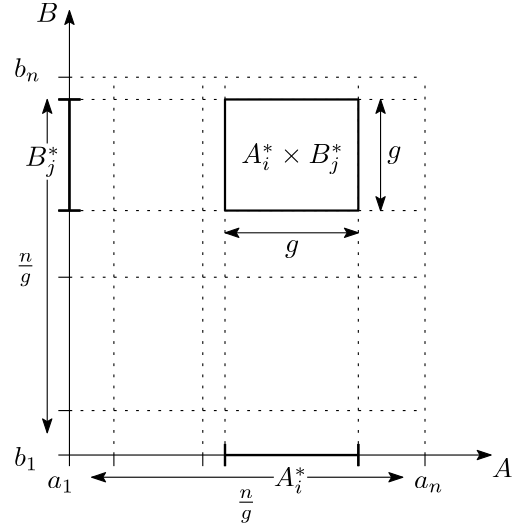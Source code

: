 <?xml version="1.0"?>
<!DOCTYPE ipe SYSTEM "ipe.dtd">
<ipe version="70206" creator="Ipe 7.2.7">
<info created="D:20151202031109" modified="D:20180825171011"/>
<ipestyle name="basic">
<symbol name="arrow/arc(spx)">
<path stroke="sym-stroke" fill="sym-stroke" pen="sym-pen">
0 0 m
-1 0.333 l
-1 -0.333 l
h
</path>
</symbol>
<symbol name="arrow/farc(spx)">
<path stroke="sym-stroke" fill="white" pen="sym-pen">
0 0 m
-1 0.333 l
-1 -0.333 l
h
</path>
</symbol>
<symbol name="arrow/ptarc(spx)">
<path stroke="sym-stroke" fill="sym-stroke" pen="sym-pen">
0 0 m
-1 0.333 l
-0.8 0 l
-1 -0.333 l
h
</path>
</symbol>
<symbol name="arrow/fptarc(spx)">
<path stroke="sym-stroke" fill="white" pen="sym-pen">
0 0 m
-1 0.333 l
-0.8 0 l
-1 -0.333 l
h
</path>
</symbol>
<symbol name="mark/circle(sx)" transformations="translations">
<path fill="sym-stroke">
0.6 0 0 0.6 0 0 e
0.4 0 0 0.4 0 0 e
</path>
</symbol>
<symbol name="mark/disk(sx)" transformations="translations">
<path fill="sym-stroke">
0.6 0 0 0.6 0 0 e
</path>
</symbol>
<symbol name="mark/fdisk(sfx)" transformations="translations">
<group>
<path fill="sym-fill">
0.5 0 0 0.5 0 0 e
</path>
<path fill="sym-stroke" fillrule="eofill">
0.6 0 0 0.6 0 0 e
0.4 0 0 0.4 0 0 e
</path>
</group>
</symbol>
<symbol name="mark/box(sx)" transformations="translations">
<path fill="sym-stroke" fillrule="eofill">
-0.6 -0.6 m
0.6 -0.6 l
0.6 0.6 l
-0.6 0.6 l
h
-0.4 -0.4 m
0.4 -0.4 l
0.4 0.4 l
-0.4 0.4 l
h
</path>
</symbol>
<symbol name="mark/square(sx)" transformations="translations">
<path fill="sym-stroke">
-0.6 -0.6 m
0.6 -0.6 l
0.6 0.6 l
-0.6 0.6 l
h
</path>
</symbol>
<symbol name="mark/fsquare(sfx)" transformations="translations">
<group>
<path fill="sym-fill">
-0.5 -0.5 m
0.5 -0.5 l
0.5 0.5 l
-0.5 0.5 l
h
</path>
<path fill="sym-stroke" fillrule="eofill">
-0.6 -0.6 m
0.6 -0.6 l
0.6 0.6 l
-0.6 0.6 l
h
-0.4 -0.4 m
0.4 -0.4 l
0.4 0.4 l
-0.4 0.4 l
h
</path>
</group>
</symbol>
<symbol name="mark/cross(sx)" transformations="translations">
<group>
<path fill="sym-stroke">
-0.43 -0.57 m
0.57 0.43 l
0.43 0.57 l
-0.57 -0.43 l
h
</path>
<path fill="sym-stroke">
-0.43 0.57 m
0.57 -0.43 l
0.43 -0.57 l
-0.57 0.43 l
h
</path>
</group>
</symbol>
<symbol name="arrow/fnormal(spx)">
<path stroke="sym-stroke" fill="white" pen="sym-pen">
0 0 m
-1 0.333 l
-1 -0.333 l
h
</path>
</symbol>
<symbol name="arrow/pointed(spx)">
<path stroke="sym-stroke" fill="sym-stroke" pen="sym-pen">
0 0 m
-1 0.333 l
-0.8 0 l
-1 -0.333 l
h
</path>
</symbol>
<symbol name="arrow/fpointed(spx)">
<path stroke="sym-stroke" fill="white" pen="sym-pen">
0 0 m
-1 0.333 l
-0.8 0 l
-1 -0.333 l
h
</path>
</symbol>
<symbol name="arrow/linear(spx)">
<path stroke="sym-stroke" pen="sym-pen">
-1 0.333 m
0 0 l
-1 -0.333 l
</path>
</symbol>
<symbol name="arrow/fdouble(spx)">
<path stroke="sym-stroke" fill="white" pen="sym-pen">
0 0 m
-1 0.333 l
-1 -0.333 l
h
-1 0 m
-2 0.333 l
-2 -0.333 l
h
</path>
</symbol>
<symbol name="arrow/double(spx)">
<path stroke="sym-stroke" fill="sym-stroke" pen="sym-pen">
0 0 m
-1 0.333 l
-1 -0.333 l
h
-1 0 m
-2 0.333 l
-2 -0.333 l
h
</path>
</symbol>
<pen name="heavier" value="0.8"/>
<pen name="fat" value="1.2"/>
<pen name="ultrafat" value="2"/>
<symbolsize name="large" value="5"/>
<symbolsize name="small" value="2"/>
<symbolsize name="tiny" value="1.1"/>
<arrowsize name="large" value="10"/>
<arrowsize name="small" value="5"/>
<arrowsize name="tiny" value="3"/>
<color name="red" value="1 0 0"/>
<color name="green" value="0 1 0"/>
<color name="blue" value="0 0 1"/>
<color name="yellow" value="1 1 0"/>
<color name="orange" value="1 0.647 0"/>
<color name="gold" value="1 0.843 0"/>
<color name="purple" value="0.627 0.125 0.941"/>
<color name="gray" value="0.745"/>
<color name="brown" value="0.647 0.165 0.165"/>
<color name="navy" value="0 0 0.502"/>
<color name="pink" value="1 0.753 0.796"/>
<color name="seagreen" value="0.18 0.545 0.341"/>
<color name="turquoise" value="0.251 0.878 0.816"/>
<color name="violet" value="0.933 0.51 0.933"/>
<color name="darkblue" value="0 0 0.545"/>
<color name="darkcyan" value="0 0.545 0.545"/>
<color name="darkgray" value="0.663"/>
<color name="darkgreen" value="0 0.392 0"/>
<color name="darkmagenta" value="0.545 0 0.545"/>
<color name="darkorange" value="1 0.549 0"/>
<color name="darkred" value="0.545 0 0"/>
<color name="lightblue" value="0.678 0.847 0.902"/>
<color name="lightcyan" value="0.878 1 1"/>
<color name="lightgray" value="0.827"/>
<color name="lightgreen" value="0.565 0.933 0.565"/>
<color name="lightyellow" value="1 1 0.878"/>
<dashstyle name="dashed" value="[4] 0"/>
<dashstyle name="dotted" value="[1 3] 0"/>
<dashstyle name="dash dotted" value="[4 2 1 2] 0"/>
<dashstyle name="dash dot dotted" value="[4 2 1 2 1 2] 0"/>
<textsize name="large" value="\large"/>
<textsize name="small" value="\small"/>
<textsize name="tiny" value="\tiny"/>
<textsize name="Large" value="\Large"/>
<textsize name="LARGE" value="\LARGE"/>
<textsize name="huge" value="\huge"/>
<textsize name="Huge" value="\Huge"/>
<textsize name="footnote" value="\footnotesize"/>
<textstyle name="center" begin="\begin{center}" end="\end{center}"/>
<textstyle name="itemize" begin="\begin{itemize}" end="\end{itemize}"/>
<textstyle name="item" begin="\begin{itemize}\item{}" end="\end{itemize}"/>
<gridsize name="4 pts" value="4"/>
<gridsize name="8 pts (~3 mm)" value="8"/>
<gridsize name="16 pts (~6 mm)" value="16"/>
<gridsize name="32 pts (~12 mm)" value="32"/>
<gridsize name="10 pts (~3.5 mm)" value="10"/>
<gridsize name="20 pts (~7 mm)" value="20"/>
<gridsize name="14 pts (~5 mm)" value="14"/>
<gridsize name="28 pts (~10 mm)" value="28"/>
<gridsize name="56 pts (~20 mm)" value="56"/>
<anglesize name="90 deg" value="90"/>
<anglesize name="60 deg" value="60"/>
<anglesize name="45 deg" value="45"/>
<anglesize name="30 deg" value="30"/>
<anglesize name="22.5 deg" value="22.5"/>
<tiling name="falling" angle="-60" step="4" width="1"/>
<tiling name="rising" angle="30" step="4" width="1"/>
</ipestyle>
<page>
<layer name="alpha"/>
<layer name="beta"/>
<layer name="gamma"/>
<layer name="delta"/>
<layer name="epsilon"/>
<view layers="alpha delta epsilon" active="epsilon"/>
<view layers="alpha beta" active="beta"/>
<view layers="alpha gamma delta" active="gamma"/>
<path layer="alpha" stroke="black" arrow="pointed/small">
128 640 m
128 800 l
</path>
<path matrix="0 -1 0.948718 0 -479.179 768" stroke="black" arrow="pointed/small">
128 640 m
128 800 l
</path>
<text matrix="1 0 0 1 -4 0" transformations="translations" pos="120 796" stroke="black" type="label" width="8.057" height="6.808" depth="0" valign="baseline" style="math">B</text>
<text matrix="1 0 0 1 -20 0" transformations="translations" pos="300 632" stroke="black" type="label" width="7.472" height="6.808" depth="0" valign="baseline" style="math">A</text>
<path matrix="1 0 0 1 0 -4" stroke="black">
144 640 m
144 644 l
</path>
<path matrix="1 0 0 1 32 -4" stroke="black">
144 640 m
144 644 l
</path>
<path matrix="1 0 0 1 40 -4" stroke="black">
144 640 m
144 644 l
</path>
<path matrix="1 0 0 1 88 -4" stroke="black">
144 640 m
144 644 l
</path>
<path matrix="1 0 0 1 112 -4" stroke="black">
144 640 m
144 644 l
</path>
<path matrix="1 0 0 1.0625 0 -40" stroke="black" dash="dotted">
184 640 m
184 768 l
</path>
<path matrix="1 0 0 1.0625 0 -40" stroke="black" dash="dotted">
232 640 m
232 768 l
</path>
<path stroke="black">
124 768 m
128 768 l
</path>
<path stroke="black">
124 728 m
128 728 l
</path>
<path matrix="1.23077 0 0 1 -29.5385 0" stroke="black" dash="dotted">
128 728 m
232 728 l
</path>
<path stroke="black">
124 704 m
128 704 l
</path>
<path stroke="black">
124 656 m
128 656 l
</path>
<path stroke="black">
124 776 m
128 776 l
</path>
<path stroke="black" arrow="pointed/small" rarrow="pointed/small">
120 768 m
120 648 l
</path>
<path stroke="black" arrow="pointed/small" rarrow="pointed/small">
136 632 m
248 632 l
</path>
<text matrix="1 0 0 1 0.52808 1.62364" transformations="translations" pos="108 704" stroke="black" type="label" width="7.316" height="6.927" depth="4.79" valign="baseline" style="math"> \frac ng </text>
<text matrix="1 0 0 1 79.9606 -83.4719" transformations="translations" pos="108 704" stroke="black" type="label" width="7.316" height="6.927" depth="4.79" valign="baseline" style="math"> \frac ng </text>
<path stroke="black" dash="dotted">
128 776 m
256 776 l
</path>
<path matrix="1 0 0 1 0 -72" stroke="black" dash="dotted">
128 776 m
256 776 l
</path>
<path matrix="1 0 0 1 0 -120" stroke="black" dash="dotted">
128 776 m
256 776 l
</path>
<path stroke="black" dash="dotted">
176 640 m
176 776 l
</path>
<path stroke="black" dash="dotted">
144 640 m
144 776 l
</path>
<path stroke="black" dash="dotted">
256 640 m
256 776 l
</path>
<path layer="delta" stroke="black" pen="heavier">
184 768 m
184 728 l
232 728 l
232 768 l
h
</path>
<path layer="epsilon" matrix="1 0 0 1.66667 0 -498.667" stroke="black" arrow="pointed/small" rarrow="pointed/small">
240 760 m
240 736 l
</path>
<text matrix="1 0 0 1 134.416 42.9044" transformations="translations" pos="108 704" stroke="black" type="label" width="5.109" height="4.297" depth="1.93" valign="baseline" style="math">g</text>
<text matrix="1 0 0 1 97.6236 9.05616" transformations="translations" pos="108 704" stroke="black" type="label" width="5.109" height="4.297" depth="1.93" valign="baseline" style="math">g</text>
<path matrix="1.5 0 0 1 -104 0" stroke="black" arrow="pointed/small" rarrow="pointed/small">
192 720 m
224 720 l
</path>
<path layer="alpha" stroke="black">
128 640 m
124 640 l
</path>
<path stroke="black">
128 640 m
128 636 l
</path>
<text matrix="1 0 0 1 -4 0" transformations="translations" pos="124 628" stroke="black" type="label" width="9.736" height="4.294" depth="1.49" valign="baseline" style="math">a_1</text>
<text matrix="1 0 0 1 -16 8" transformations="translations" pos="124 628" stroke="black" type="label" width="8.745" height="6.923" depth="1.49" valign="baseline" style="math">b_1</text>
<text matrix="1 0 0 1 -16 148" transformations="translations" pos="124 628" stroke="black" type="label" width="9.699" height="6.923" depth="1.49" valign="baseline" style="math">b_n</text>
<text matrix="1 0 0 1 128 0" transformations="translations" pos="124 628" stroke="black" type="label" width="10.689" height="4.294" depth="1.49" valign="baseline" style="math">a_n</text>
<path layer="gamma" stroke="black">
112 740 m
224 740 l
</path>
<path stroke="black">
224 740 m
224 624 l
</path>
<path matrix="1.09091 0 0 1 -10.1818 0" stroke="black">
112 760 m
200 760 l
</path>
<path stroke="black">
208 760 m
208 624 l
</path>
<text matrix="1 0 0 1 -4 0" transformations="translations" pos="208 616" stroke="black" type="label" width="5.266" height="4.289" depth="0" valign="baseline" style="math">a</text>
<text matrix="1 0 0 1 -4 0" transformations="translations" pos="224 616" stroke="black" type="label" width="8.061" height="7.49" depth="0" valign="baseline" style="math">a&apos;</text>
<text matrix="1 0 0 1 -120 120" transformations="translations" pos="224 616" stroke="black" type="label" width="7.071" height="7.49" depth="0" valign="baseline" style="math">b&apos;</text>
<text matrix="1 0 0 1 -104 140" transformations="translations" pos="208 616" stroke="black" type="label" width="4.276" height="6.918" depth="0" valign="baseline" style="math">b</text>
<path matrix="1 0 0 1 2.05561 -2.20244" stroke="black" fill="black">
220 744 m
220 740 l
224 740 l
224 744 l
h
</path>
<path matrix="1 0 0 1 2.00422 -2.00422" stroke="black" fill="black">
204 764 m
204 760 l
208 760 l
208 764 l
h
</path>
<text layer="epsilon" matrix="1 0 0 1 -2.16632 5.13953" transformations="translations" pos="192 740" stroke="black" type="label" width="36.865" height="6.859" depth="3.95" valign="baseline" style="math">A_i^* \times B_j^*</text>
<path stroke="black" pen="heavier">
128 728 m
128 768 l
</path>
<path matrix="1.0872 0 0 1.0872 -9.7667 -65.4212" fill="white">
112 752 m
112 740 l
124 740 l
124 752 l
h
</path>
<text matrix="1.00189 0 0 1 3.79565 4.15522" transformations="translations" pos="108 740" stroke="black" type="label" width="12.637" height="6.859" depth="3.95" valign="baseline" style="math">B_j^*</text>
<path stroke="black" pen="heavier">
184 640 m
232 640 l
</path>
<path matrix="1 0 0 1 89.5819 -115.228" fill="white">
112 752 m
112 740 l
124 740 l
124 752 l
h
</path>
<text matrix="1 0 0 1 93.5819 -111.228" transformations="translations" pos="108 740" stroke="black" type="label" width="12.052" height="6.863" depth="2.59" valign="baseline" style="math">A_i^*</text>
<path stroke="black" pen="heavier">
124 768 m
132 768 l
</path>
<path stroke="black" pen="heavier">
124 728 m
132 728 l
</path>
<path stroke="black" pen="heavier">
184 644 m
184 636 l
</path>
<path stroke="black" pen="heavier">
232 644 m
232 636 l
</path>
<path stroke="black" pen="heavier">
128 728 m
128 768 l
</path>
<path stroke="black" pen="heavier">
184 640 m
232 640 l
</path>
<path stroke="black" pen="heavier">
124 768 m
132 768 l
</path>
<path stroke="black" pen="heavier">
124 728 m
132 728 l
</path>
<path stroke="black" pen="heavier">
184 644 m
184 636 l
</path>
<path stroke="black" pen="heavier">
232 644 m
232 636 l
</path>
<path layer="beta" stroke="black" pen="heavier" cap="1">
256 640 m
256 640 l
</path>
<path matrix="1 0 0 1 -10.4354 -6.2932" fill="white">
236 688 m
236 676 l
288 676 l
288 688 l
h
</path>
<text matrix="1 0 0 1 -50.5792 4.6353" transformations="translations" pos="280 668" stroke="black" type="label" width="46.657" height="7.473" depth="2.49" valign="baseline" style="math">c=f(x,y)</text>
<use matrix="1 0 0 1 12 4" name="mark/cross(sx)" pos="192 768" size="normal" stroke="black"/>
<path stroke="black" dash="dashed">
184 776 m
232 776 l
232 768 l
256 768 l
256 704 l
232 704 l
232 728 l
184 728 l
184 776 l
</path>
<path matrix="1 0 0 1 -4 0" stroke="black" pen="heavier">
208 772 m
48 0 0 -48 208 724 256 724 a
</path>
<path layer="alpha" matrix="1.23077 0 0 1 -29.5385 40" stroke="black" dash="dotted">
128 728 m
232 728 l
</path>
<use layer="beta" matrix="1 0 0 1 60 -44" name="mark/cross(sx)" pos="192 768" size="normal" stroke="black"/>
<path stroke="black">
252 724 m
48 0 0 -48 204 724 204 772 a
</path>
</page>
<page>
<layer name="axes"/>
<layer name="beta"/>
<layer name="gammabb'"/>
<layer name="delta"/>
<layer name="vd-2-cells"/>
<layer name="bb'-cells"/>
<layer name="vd-labels"/>
<layer name="vd-segments"/>
<layer name="bb'-cells-label-and-arrows"/>
<layer name="bb'-cells-grid"/>
<view layers="axes beta gammabb'" active="gammabb'"/>
<view layers="delta" active="delta"/>
<view layers="delta vd-segments" active="vd-segments"/>
<view layers="axes bb'-cells bb'-cells-grid" active="bb'-cells"/>
<path layer="axes" matrix="1 0 0 0.948718 0 32.8205" stroke="black" arrow="pointed/small">
128 640 m
128 800 l
</path>
<path matrix="0 -1 0.948718 0 -479.179 768" stroke="black" arrow="pointed/small">
128 640 m
128 800 l
</path>
<text matrix="1 0 0 1 -20 0" transformations="translations" pos="300 632" stroke="black" type="label" width="7.472" height="6.808" depth="0" valign="baseline" style="math">A</text>
<path matrix="1 0 0 1 0 -4" stroke="black">
144 640 m
144 644 l
</path>
<path matrix="1 0 0 1 32 -4" stroke="black">
144 640 m
144 644 l
</path>
<path matrix="1 0 0 1 40 -4" stroke="black">
144 640 m
144 644 l
</path>
<path matrix="1 0 0 1 88 -4" stroke="black">
144 640 m
144 644 l
</path>
<path matrix="1 0 0 1 112 -4" stroke="black">
144 640 m
144 644 l
</path>
<path stroke="black" dash="dotted">
184 640 m
184 768 l
</path>
<path stroke="black" dash="dotted">
232 640 m
232 768 l
</path>
<path stroke="black">
124 768 m
128 768 l
</path>
<path matrix="1.23077 0 0 0.991591 -29.5392 -17.5417" stroke="black" dash="dotted">
128 768 m
232 768 l
</path>
<path matrix="1 0 0 1 0 -32" stroke="black">
124 728 m
128 728 l
</path>
<path matrix="1.23077 0 0 1 -29.5385 -32" stroke="black" dash="dotted">
128 728 m
232 728 l
</path>
<path matrix="1 0 0 1 0 -16" stroke="black">
124 704 m
128 704 l
</path>
<path stroke="black">
124 656 m
128 656 l
</path>
<path stroke="black" arrow="pointed/small" rarrow="pointed/small">
136 632 m
248 632 l
</path>
<text matrix="1 0 0 1 0.56687 1.62303" transformations="translations" pos="108 704" stroke="black" type="label" width="7.316" height="6.927" depth="4.79" valign="baseline" style="math"> \frac ng </text>
<text matrix="1 0 0 1 79.9059 -83.3751" transformations="translations" pos="108 704" stroke="black" type="label" width="7.316" height="6.927" depth="4.79" valign="baseline" style="math"> \frac ng </text>
<path matrix="1 0 0 1 0 -8" stroke="black" dash="dotted">
128 776 m
256 776 l
</path>
<path matrix="1 0 0 1 0 -88" stroke="black" dash="dotted">
128 776 m
256 776 l
</path>
<path matrix="1 0 0 1 0 -120" stroke="black" dash="dotted">
128 776 m
256 776 l
</path>
<path matrix="1 0 0 0.941176 0 37.6471" stroke="black" dash="dotted">
176 640 m
176 776 l
</path>
<path matrix="1 0 0 0.941176 0 37.6471" stroke="black" dash="dotted">
144 640 m
144 776 l
</path>
<path matrix="1 0 0 0.941176 0 37.6471" stroke="black" dash="dotted">
256 640 m
256 776 l
</path>
<path stroke="black">
128 640 m
124 640 l
</path>
<path stroke="black">
128 640 m
128 636 l
</path>
<text matrix="1 0 0 1 -4 0" transformations="translations" pos="124 628" stroke="black" type="label" width="9.736" height="4.294" depth="1.49" valign="baseline" style="math">a_1</text>
<text matrix="1 0 0 1 128 0" transformations="translations" pos="124 628" stroke="black" type="label" width="10.689" height="4.294" depth="1.49" valign="baseline" style="math">a_n</text>
<text layer="beta" matrix="1 0 0 1 -4 0" transformations="translations" pos="208 616" stroke="black" type="label" width="5.266" height="4.289" depth="0" valign="baseline" style="math">a</text>
<text layer="axes" matrix="1 0 0 1 -16 12" transformations="translations" pos="124 628" stroke="black" type="label" width="9.736" height="4.294" depth="1.49" valign="baseline" style="math">a_1</text>
<text matrix="1 0 0 1 -16 140" transformations="translations" pos="124 628" stroke="black" type="label" width="10.689" height="4.294" depth="1.49" valign="baseline" style="math">a_n</text>
<path matrix="0 1 -1 0 752 512" stroke="black" arrow="pointed/small" rarrow="pointed/small">
136 632 m
248 632 l
</path>
<text layer="beta" matrix="1 0 0 1 -124 116" transformations="translations" pos="224 616" stroke="black" type="label" width="8.061" height="7.49" depth="0" valign="baseline" style="math">a&apos;</text>
<path matrix="1 0 0 1 -13.9444 -6.20244" stroke="black" fill="black">
220 744 m
220 740 l
224 740 l
224 744 l
h
</path>
<path matrix="1 0 0 1 0.00019271 0.000434" stroke="black">
208 624 m
208 736 l
</path>
<path matrix="1 0 0 1 -0.00013761 -0.00014982" stroke="black">
112 736 m
208 736 l
</path>
<text layer="axes" matrix="1 0 0 1 -184 152" transformations="translations" pos="300 632" stroke="black" type="label" width="7.472" height="6.808" depth="0" valign="baseline" style="math">A</text>
<text layer="vd-labels" matrix="1 0 0 1 -42.5877 -3.35226" transformations="translations" pos="159.772 762.024" stroke="black" type="label" width="31.576" height="6.42" depth="0" valign="baseline">curve 1</text>
<text matrix="1 0 0 1 50.5341 -60.6126" transformations="translations" pos="159.772 762.024" stroke="black" type="label" width="31.576" height="6.42" depth="0" valign="baseline">curve 2</text>
<path layer="vd-2-cells" stroke="black" fill="black" pen="heavier">
197.9 718.963 m
16.0842 0 0 -16.0842 192 704 197.895 689.035 a
</path>
<path matrix="1.05549 0 0 1.01492 -10.8973 -10.7256" fill="black" tiling="rising">
191.868 704.353
186.532 718.335
187.652 719.398
189.203 719.754
191.769 719.998
193.99 719.876
195.534 719.605
196.858 719.245
197.715 718.638
197.715 714.604
197.715 709.837
197.715 704.519
197.715 698.285
197.715 692.234
197.715 689.287 u
</path>
<path matrix="-1.08016 0.00292841 -0.00242952 -1.01321 401.365 1416.84" fill="black">
191.868 704.353
186.532 718.335
187.652 719.398
189.203 719.754
191.769 719.998
193.99 719.876
195.534 719.605
196.858 719.245
197.715 718.638
197.715 714.604
197.715 709.837
197.715 704.519
197.715 698.285
197.715 692.234
197.715 689.287 u
</path>
<path matrix="-0.999986 0.00526246 -0.00526246 -0.999986 387.786 1406.94" stroke="black" fill="black" pen="heavier" tiling="rising">
197.9 718.963 m
16.0842 0 0 -16.0842 192 704 197.895 689.035 a
</path>
<path fill="black" tiling="falling">
176.322 700.804
178.257 695.807
181.129 692.26
188.21 688.455
196.286 688.585
197.715 688.651
197.715 680.989
197.715 672.828
197.715 669.247
197.715 668.831
197.715 665.75
197.715 656.464
197.715 651.18
197.715 646.056
197.715 642.053
197.593 640
190.388 640
184.784 640
180.3 640
178.059 640
176.297 640
176 648.137
176 658.705
176 666.871
176 675.838
176 683.524
176 693.131
176 698.735 u
</path>
<path fill="black" tiling="falling">
176 708.372
176 714.722
176 720.851
176 724.691
176 731.263
176 735.029
176 739.681
176.208 741.064
179.447 736
180.247 733.096
181.709 729.899
184 725.282
184.901 722.401
186.549 719.043
184 718.267
181.451 716.03
179.021 713.339
177.317 710.33
176.39 707.477 u
</path>
<path matrix="1.02583 0 0 1.00033 -4.25804 -0.213403" fill="black">
128.267 640
129.599 662.626
132.065 688
134.295 707.014
137.851 727.922
142.129 744
147.044 755.52
152.066 760.694
156.817 761.452
161.625 759.237
167.208 754.133
171.648 748.477
174.892 744
176.117 741.227
176 724.738
176 714.757
176 709.656
176 694.796
176 694.796
176 675.603
176 659.539
176.062 647.82
176 640.776
176.281 640
174.932 640
165.735 640
155.066 640
146.85 640
140.596 640
132.257 640
129.927 640
128 639.795 u
</path>
<path fill="black" tiling="rising">
128 651.825
128 658.584
128 668.416
128 680.706
128 690.784
128 701.476
128 708.481
128 719.542
128 731.586
128 740.927
128 750.606
128 762.215
128 767.767
127.941 768
137.43 768
147.727 768
157.014 768
171.449 768
180.232 768
185.582 768
186.288 768
186.277 761.811
186.277 751.514
186.277 739.3
186.277 731.729
186.277 729.407
186.277 723.648
186.277 719.688
186.277 719.371
183.015 727.233
180.357 733.047
177.157 739.308
175.411 742.48
170.992 749.512
167.388 753.932
162.41 758.657
157.576 761.276
153.96 761.411
149.548 758.751
147.298 755.58
144 749.923
141.3 742.227
139.281 734.323
137.347 727.462
136.609 721.508
135.748 716.532
133.608 706.501
132.357 697.202
131.413 682.844
130.072 676.267
128 654.198
128 652.547 u
</path>
<path matrix="-1.00314 -0.00181792 0.001696 -1.07525 383.38 1466" fill="black">
128 651.825
128 658.584
128 668.416
128 680.706
128 690.784
128 701.476
128 708.481
128 719.542
128 731.586
128 740.927
128 750.606
128 762.215
128 767.767
127.941 768
137.43 768
147.727 768
157.014 768
171.449 768
180.232 768
185.582 768
186.288 768
186.277 761.811
186.277 751.514
186.277 739.3
186.277 731.729
186.277 729.407
186.277 723.648
186.277 719.688
186.277 719.371
183.015 727.233
180.357 733.047
177.157 739.308
175.411 742.48
170.992 749.512
167.388 753.932
162.41 758.657
157.576 761.276
153.96 761.411
149.548 758.751
147.298 755.58
144 749.923
141.3 742.227
139.281 734.323
137.347 727.462
136.609 721.508
135.748 716.532
133.608 706.501
132.357 697.202
131.413 682.844
130.072 676.267
128 654.198
128 652.547 u
</path>
<path matrix="-1.00453 0.00228753 -0.00218558 -0.999761 386.246 1407.42" fill="black" tiling="rising">
128.267 640
129.599 662.626
132.065 688
134.295 707.014
137.851 727.922
142.129 744
147.044 755.52
152.066 760.694
156.817 761.452
161.625 759.237
167.208 754.133
171.648 748.477
174.892 744
176.117 741.227
176 724.738
176 714.757
176 709.656
176 694.796
176 694.796
176 675.603
176 659.539
176.062 647.82
176 640.776
176.281 640
174.932 640
165.735 640
155.066 640
146.85 640
140.596 640
132.257 640
129.927 640
128 639.795 u
</path>
<path matrix="-0.999981 -0.00614695 0.00614695 -0.999981 379.636 1410.07" fill="black" tiling="falling">
176.322 700.804
178.257 695.807
181.129 692.26
188.21 688.455
196.286 688.585
197.715 688.651
197.715 680.989
197.715 672.828
197.715 669.247
197.715 668.831
197.715 665.75
197.715 656.464
197.715 651.18
197.715 646.056
197.715 642.053
197.593 640
190.388 640
184.784 640
180.3 640
178.059 640
176.297 640
176 648.137
176 658.705
176 666.871
176 675.838
176 683.524
176 693.131
176 698.735 u
</path>
<path matrix="-1 -0.00091513 0.00091513 -1 383.387 1408.01" fill="black" tiling="falling">
176 708.372
176 714.722
176 720.851
176 724.691
176 731.263
176 735.029
176 739.681
176.208 741.064
179.447 736
180.247 733.096
181.709 729.899
184 725.282
184.901 722.401
186.549 719.043
184 718.267
181.451 716.03
179.021 713.339
177.317 710.33
176.39 707.477 u
</path>
<text layer="vd-labels" matrix="1 0 0 1 -28 -32" transformations="translations" pos="160 672" stroke="black" type="minipage" width="52" height="7.695" depth="2.71" valign="top" size="tiny" style="center">vertical tangency point</text>
<text matrix="1 0 0 1 40 108" transformations="translations" pos="160 672" stroke="black" type="minipage" width="52" height="7.695" depth="2.71" valign="top" size="tiny" style="center">vertical tangency point</text>
<text matrix="1 0 0 1 24 -32" transformations="translations" pos="160 672" stroke="black" type="minipage" width="52" height="7.662" depth="2.67" valign="top" size="tiny" style="center">intersection point</text>
<text matrix="1 0 0 1 -12 108" transformations="translations" pos="160 672" stroke="black" type="minipage" width="52" height="7.662" depth="2.67" valign="top" size="tiny" style="center">intersection point</text>
<path layer="bb'-cells-grid" matrix="1 0 0 1 -16 0" stroke="black">
160 640 m
160 768 l
</path>
<path matrix="1 0 0 1 -16 0" stroke="black">
208 640 m
208 768 l
</path>
<path matrix="1 0 0 1 -4 0" stroke="black">
244 640 m
244 768 l
</path>
<path matrix="0.969697 0 0 1 3.87879 0" stroke="black">
128 672 m
260 672 l
</path>
<path stroke="black">
128 720 m
256 720 l
</path>
<path layer="bb'-cells" matrix="1 0 0 1 -4 0" stroke="black" pen="ultrafat">
244 720 m
244 672 l
</path>
<path matrix="1.33333 0 0 1 -85.3333 0" stroke="black" fill="black">
208 768 m
208 756 l
244 756 l
244 768 l
h
</path>
<text layer="bb'-cells-label-and-arrows" matrix="1 0 0 1 59.6419 2.56775" transformations="translations" pos="144 776" stroke="black" type="label" width="41.867" height="7.131" depth="2.24" valign="baseline" size="small">$(b,b&apos;)$-cells</text>
<path stroke="black" dash="dashed" rarrow="normal/tiny">
144.82 757.527 m
156 780
183.878 783.13
200 780 c
</path>
<path stroke="black" dash="dashed" rarrow="normal/tiny">
227.977 769.743 m
228 776 l
</path>
<path stroke="black" dash="dashed" rarrow="normal/tiny">
215.067 722.676 m
248.196 731.109
254.161 748.285
241.364 774.468 c
</path>
<path stroke="black" dash="dashed" rarrow="normal/tiny">
242.192 710.091 m
261.051 716.786
265.973 766.593
248.255 780.374 c
</path>
<text layer="bb'-cells-grid" matrix="1 0 0 1 -5.22966 -3.01791" transformations="translations" pos="217.046 681.38" stroke="black" type="label" width="16.77" height="3.858" depth="2.56" valign="baseline" size="small" style="math">\gamma_{b,b&apos;}</text>
<path layer="axes" matrix="1 0 0 1 0 -24" stroke="black">
124 768 m
128 768 l
</path>
<path layer="beta" matrix="1 0 0 1 5.6168 -2.006" fill="white">
201.666 753.63 m
201.666 740.164 l
230.348 740.164 l
230.348 753.63 l
h
</path>
<text matrix="1 0 0 1 -2.383 1.99437" transformations="translations" pos="211.917 740.237" stroke="black" type="label" width="25.504" height="7.49" depth="2.49" valign="baseline" style="math">(a,a&apos;)</text>
<path layer="bb'-cells-grid" stroke="black">
128 756 m
256 756 l
</path>
<path matrix="1 0 0 1 0 -20" stroke="black">
128 756 m
256 756 l
</path>
<path layer="bb'-cells-label-and-arrows" stroke="black" dash="dashed" rarrow="normal/tiny">
164.721 715.677 m
147.152 741.452
177.382 773.681
203.334 775.774 c
</path>
<path layer="gammabb'" stroke="black" fill="black" pen="heavier" tiling="falling">
28 0 0 28 192 704 e
</path>
<path layer="delta" matrix="1 0 0 1 0 -16" stroke="black" pen="heavier">
48 0 0 48 176 704 e
</path>
<path stroke="black" pen="heavier">
48 0 0 48 208 704 e
</path>
<path layer="vd-segments" matrix="1 0 0 0.875 0 80" stroke="black" pen="heavier">
128 768 m
128 640 l
</path>
<path matrix="1 0 0 0.875 128 80" stroke="black" pen="heavier">
128 768 m
128 640 l
</path>
<path matrix="0 0 0 1.61624 224 -453.231" stroke="black" pen="heavier">
224 688 m
224 744 l
</path>
<path matrix="0 0 0 1.61624 160 -469.231" stroke="black" pen="heavier">
224 688 m
224 744 l
</path>
<path matrix="0 0 0 1.33241 172 -228.654" stroke="black" pen="heavier">
172 736 m
172 676 l
</path>
<path matrix="0 0 0 1.33219 212 -260.492" stroke="black" pen="heavier">
172 736 m
172 676 l
</path>
<path layer="bb'-cells-grid" stroke="black">
28 0 0 28 192 704 e
</path>
<path layer="bb'-cells" stroke="black" pen="ultrafat">
192 676 m
28 0 0 -28 192 704 169.022 720 a
</path>
<path fill="black">
192 732 m
28 0 0 -28 192 704 214.978 720 a
192 720 l
h
</path>
<use name="mark/disk(sx)" pos="144 756" size="normal" stroke="black"/>
<path layer="vd-segments" matrix="-1 0 -0 -1 256 1512" stroke="black" dash="dotted" pen="heavier">
128 752 m
128 760 l
</path>
<path matrix="1 0 0 1 0 -120" stroke="black" dash="dotted" pen="heavier">
128 752 m
128 760 l
</path>
<path matrix="1 0 0 1 84 -120" stroke="black" dash="dotted" pen="heavier">
128 752 m
128 760 l
</path>
<path matrix="1 0 0 1 128 -120" stroke="black" dash="dotted" pen="heavier">
128 752 m
128 760 l
</path>
<path matrix="-1 0 0 -1 300 1512" stroke="black" dash="dotted" pen="heavier">
128 752 m
128 760 l
</path>
<path matrix="-1 0 0 -1 384 1512" stroke="black" dash="dotted" pen="heavier">
128 752 m
128 760 l
</path>
</page>
<page>
<layer name="alpha"/>
<layer name="beta"/>
<view layers="alpha beta" active="alpha"/>
<path layer="alpha" matrix="1 0 0 1.02703 16 -17.2973" stroke="black" dash="dotted">
208 640 m
208 788 l
</path>
<path matrix="1 0 0 1.02703 -48 -17.2973" stroke="black" dash="dotted">
208 640 m
208 788 l
</path>
<path matrix="1 0 0 1.02703 -28 -17.2973" stroke="black">
268 640 m
268 788 l
</path>
<path matrix="1 0 0 1.02703 -124 -17.2973" stroke="black">
268 640 m
268 788 l
</path>
<text matrix="1 0 0 1 -4 0" transformations="translations" pos="120 784" stroke="black" type="label" width="7.833" height="6.808" depth="0" valign="baseline" style="math">C</text>
<path matrix="1 0 0 1 44 0" stroke="black" dash="dashed">
148 640 m
148 636 l
</path>
<path layer="beta" matrix="1 0 0 1.02703 -16 -17.2973" stroke="black" dash="dotted">
208 640 m
208 788 l
</path>
<path layer="alpha" matrix="0.953008 0 0 1 5.82707 0" stroke="black" arrow="ptarc/small">
124 640 m
288 640 l
</path>
<path stroke="black" arrow="pointed/small" rarrow="pointed/small">
136 632 m
248 632 l
</path>
<text matrix="1 0 0 1 79.9059 -83.3751" transformations="translations" pos="108 704" stroke="black" type="label" width="7.316" height="6.927" depth="4.79" valign="baseline" style="math"> \frac ng </text>
<text matrix="1 0 0 1 -4 0" transformations="translations" pos="124 628" stroke="black" type="label" width="9.736" height="4.294" depth="1.49" valign="baseline" style="math">a_1</text>
<text matrix="1 0 0 1 128 0" transformations="translations" pos="124 628" stroke="black" type="label" width="10.689" height="4.294" depth="1.49" valign="baseline" style="math">a_n</text>
<text matrix="1 0 0 1 -20 0" transformations="translations" pos="300 632" stroke="black" type="label" width="7.472" height="6.808" depth="0" valign="baseline" style="math">A</text>
<path matrix="1 0 0 1 108 0" stroke="black" dash="dashed">
148 640 m
148 636 l
</path>
<path matrix="1 0 0 1.02703 -12 -17.2973" stroke="black" dash="dotted">
268 640 m
268 788 l
</path>
<path matrix="0.783894 0 0 0.579671 27.8142 224.064" fill="white">
128 768 m
128 756 l
288 756 l
288 768 l
h
</path>
<text matrix="1 0 0 1 -97.8848 -31.945" transformations="translations" pos="312 696" stroke="black" type="label" width="14.142" height="3.386" depth="0" valign="baseline" size="tiny">VTP</text>
<text matrix="1 0 0 1 -20.8929 -8.23468" transformations="translations" pos="208 672" stroke="black" type="label" width="10.682" height="3.386" depth="0" valign="baseline" size="tiny">SIP</text>
<path matrix="0.750001 0 0 1 35.9995 -20.0003" fill="white">
128 768 m
128 756 l
288 756 l
288 768 l
h
</path>
<text matrix="0.616529 0 0 0.616529 25.1307 324.019" transformations="translations" pos="176 672" stroke="black" type="label" width="4.981" height="6.42" depth="0" valign="baseline" style="math">0</text>
<text matrix="0.616529 0 0 0.616529 39.3577 324.019" transformations="translations" pos="192 672" stroke="black" type="label" width="4.981" height="6.42" depth="0" valign="baseline" style="math">1</text>
<text matrix="0.616529 0 0 0.616529 25.4072 323.881" transformations="translations" pos="240 672" stroke="black" type="label" width="4.981" height="6.42" depth="0" valign="baseline" style="math">2</text>
<text matrix="0.616529 0 0 0.616529 11.7948 324.019" transformations="translations" pos="288 672" stroke="black" type="label" width="4.981" height="6.42" depth="0" valign="baseline" style="math">1</text>
<text matrix="0.616529 0 0 0.616529 -1.69047 323.95" transformations="translations" pos="336 672" stroke="black" type="label" width="4.981" height="6.42" depth="0" valign="baseline" style="math">2</text>
<text matrix="0.616529 0 0 0.616529 -15.217 324.019" transformations="translations" pos="384 672" stroke="black" type="label" width="4.981" height="6.42" depth="0" valign="baseline" style="math">1</text>
<text matrix="0.616529 0 0 0.616529 -11.1707 323.95" transformations="translations" pos="416 672" stroke="black" type="label" width="4.981" height="6.42" depth="0" valign="baseline" style="math">0</text>
<path stroke="black" arrow="ptarc/small">
128 636 m
128 792 l
</path>
<path matrix="0.817208 0 0 0.894793 27.3972 80.7988" fill="white">
128 768 m
128 756 l
288 756 l
288 768 l
h
</path>
<text matrix="0.616529 0 0 0.616529 5.46669 336.019" transformations="translations" pos="208 688" stroke="black" type="label" width="126.315" height="6.726" depth="2.24" valign="baseline" size="small">\# of real roots of $F(x,b,z)=0$</text>
<path matrix="0.0750014 0 0 1.00002 214.606 -54.0963" fill="white">
128 768 m
128 756 l
288 756 l
288 768 l
h
</path>
<text matrix="0.616529 0 0 0.616529 26.4419 245.9" transformations="translations" pos="304 704" stroke="black" type="label" width="8.429" height="6.923" depth="1.49" valign="baseline" style="math">\delta_b</text>
<use matrix="1 0 0 1 16 0" name="mark/disk(sx)" pos="176 704" size="tiny" stroke="black"/>
<path matrix="1 0 0 1 92 0" stroke="black" dash="dashed">
148 640 m
148 636 l
</path>
<path matrix="1 0 0 1 -4 0" stroke="black" dash="dashed">
148 640 m
148 636 l
</path>
<text matrix="0.616529 0 0 0.616529 41.1307 324.019" transformations="translations" pos="176 672" stroke="black" type="label" width="4.981" height="6.42" depth="0" valign="baseline" style="math">0</text>
<text matrix="0.616529 0 0 0.616529 121.131 324.019" transformations="translations" pos="176 672" stroke="black" type="label" width="4.981" height="6.42" depth="0" valign="baseline" style="math">0</text>
<text matrix="0.616529 0 0 0.616529 30.5873 325.022" transformations="translations" pos="176 672" stroke="black" type="label" width="9.963" height="4.289" depth="0" valign="baseline" style="math">\infty</text>
<text matrix="0.616529 0 0 0.616529 126.587 325.022" transformations="translations" pos="176 672" stroke="black" type="label" width="9.963" height="4.289" depth="0" valign="baseline" style="math">\infty</text>
<text matrix="1 0 0 1 -172.548 -31.945" transformations="translations" pos="312 696" stroke="black" type="label" width="9.139" height="3.386" depth="0" valign="baseline" size="tiny">DL</text>
<text matrix="1 0 0 1 -76.548 -31.945" transformations="translations" pos="312 696" stroke="black" type="label" width="9.139" height="3.386" depth="0" valign="baseline" size="tiny">DL</text>
<text matrix="1 0 0 1 -156.622 -31.945" transformations="translations" pos="312 696" stroke="black" type="label" width="14.142" height="3.386" depth="0" valign="baseline" size="tiny">VTP</text>
<path stroke="black">
16 0 0 16 176 704 e
</path>
<path matrix="1 0 0 1 32 0" stroke="black">
16 0 0 16 176 704 e
</path>
<use matrix="1 0 0 1 -16 0" name="mark/disk(sx)" pos="176 704" size="tiny" stroke="black"/>
<use matrix="1 0 0 1 48 0" name="mark/disk(sx)" pos="176 704" size="tiny" stroke="black"/>
<path matrix="1 0 0 1 12 0" stroke="black" dash="dashed">
148 640 m
148 636 l
</path>
<path matrix="1 0 0 1 76 0" stroke="black" dash="dashed">
148 640 m
148 636 l
</path>
</page>
</ipe>
